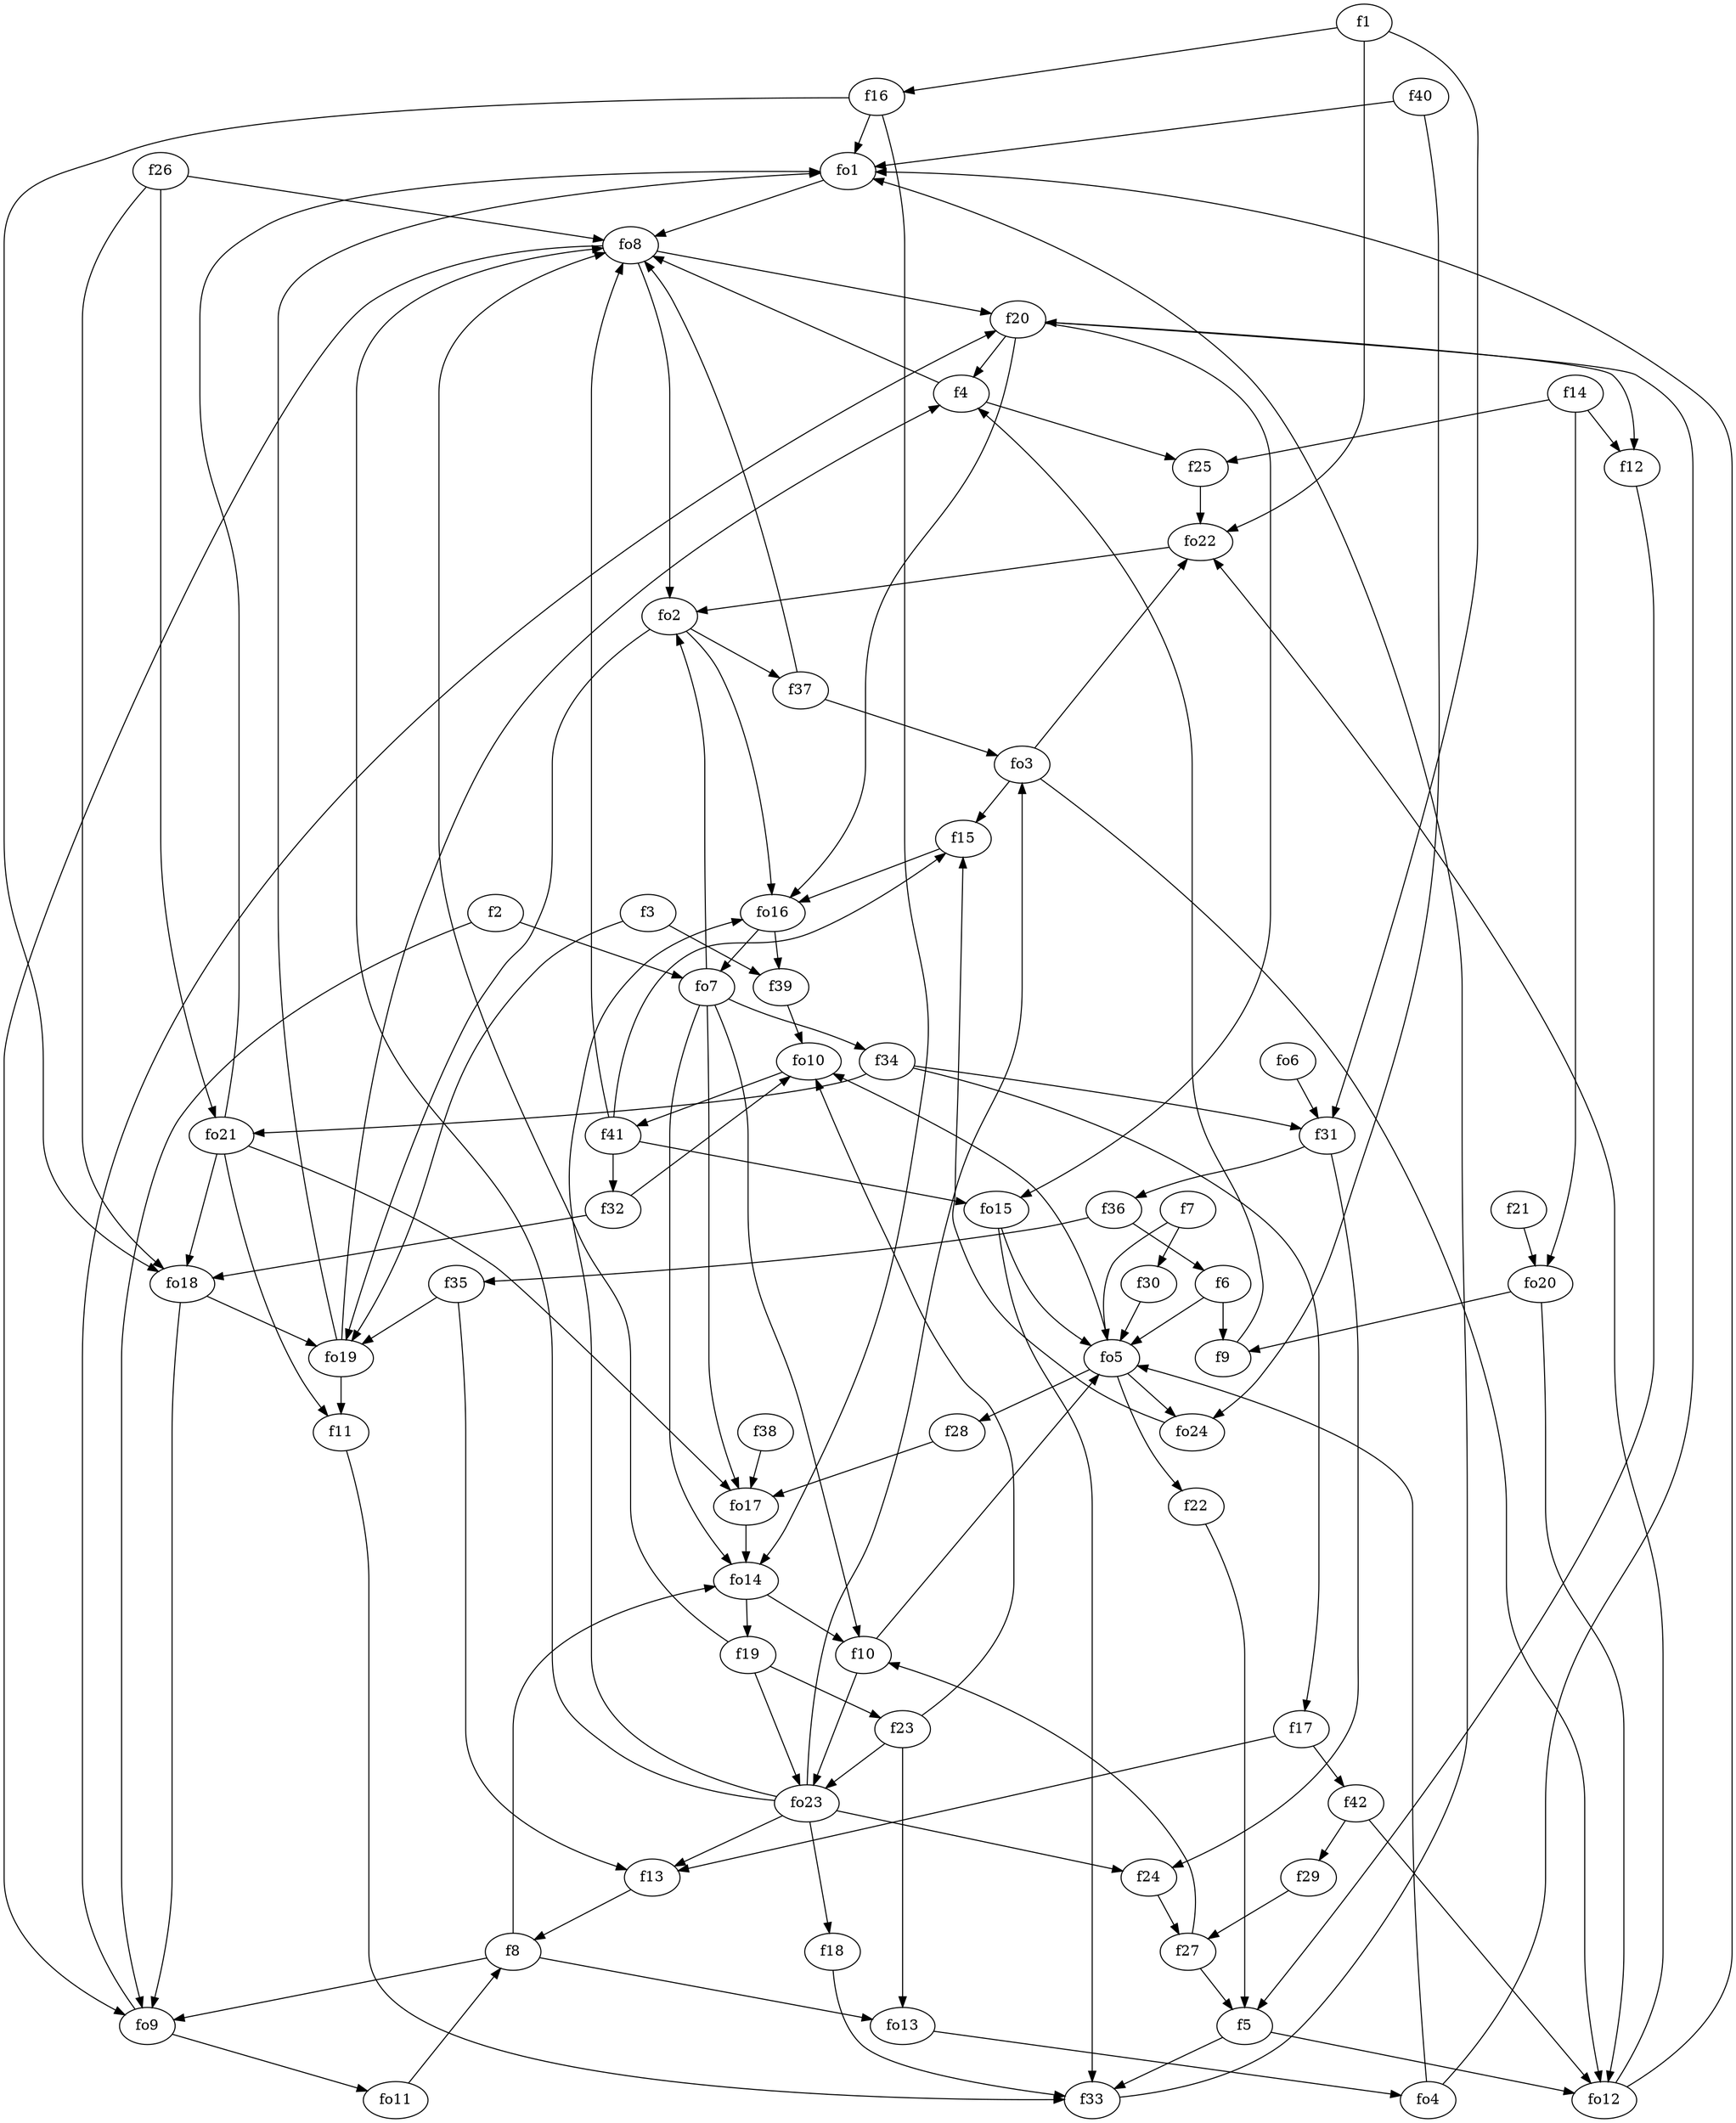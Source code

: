 strict digraph  {
f1;
f2;
f3;
f4;
f5;
f6;
f7;
f8;
f9;
f10;
f11;
f12;
f13;
f14;
f15;
f16;
f17;
f18;
f19;
f20;
f21;
f22;
f23;
f24;
f25;
f26;
f27;
f28;
f29;
f30;
f31;
f32;
f33;
f34;
f35;
f36;
f37;
f38;
f39;
f40;
f41;
f42;
fo1;
fo2;
fo3;
fo4;
fo5;
fo6;
fo7;
fo8;
fo9;
fo10;
fo11;
fo12;
fo13;
fo14;
fo15;
fo16;
fo17;
fo18;
fo19;
fo20;
fo21;
fo22;
fo23;
fo24;
f1 -> f16  [weight=2];
f1 -> fo22  [weight=2];
f1 -> f31  [weight=2];
f2 -> fo7  [weight=2];
f2 -> fo9  [weight=2];
f3 -> fo19  [weight=2];
f3 -> f39  [weight=2];
f4 -> f25  [weight=2];
f4 -> fo8  [weight=2];
f5 -> f33  [weight=2];
f5 -> fo12  [weight=2];
f6 -> fo5  [weight=2];
f6 -> f9  [weight=2];
f7 -> fo5  [weight=2];
f7 -> f30  [weight=2];
f8 -> fo13  [weight=2];
f8 -> fo14  [weight=2];
f8 -> fo9  [weight=2];
f9 -> f4  [weight=2];
f10 -> fo23  [weight=2];
f10 -> fo5  [weight=2];
f11 -> f33  [weight=2];
f12 -> f5  [weight=2];
f13 -> f8  [weight=2];
f14 -> f25  [weight=2];
f14 -> fo20  [weight=2];
f14 -> f12  [weight=2];
f15 -> fo16  [weight=2];
f16 -> fo1  [weight=2];
f16 -> fo14  [weight=2];
f16 -> fo18  [weight=2];
f17 -> f13  [weight=2];
f17 -> f42  [weight=2];
f18 -> f33  [weight=2];
f19 -> fo8  [weight=2];
f19 -> f23  [weight=2];
f19 -> fo23  [weight=2];
f20 -> f4  [weight=2];
f20 -> fo15  [weight=2];
f20 -> f12  [weight=2];
f20 -> fo16  [weight=2];
f21 -> fo20  [weight=2];
f22 -> f5  [weight=2];
f23 -> fo13  [weight=2];
f23 -> fo23  [weight=2];
f23 -> fo10  [weight=2];
f24 -> f27  [weight=2];
f25 -> fo22  [weight=2];
f26 -> fo8  [weight=2];
f26 -> fo21  [weight=2];
f26 -> fo18  [weight=2];
f27 -> f5  [weight=2];
f27 -> f10  [weight=2];
f28 -> fo17  [weight=2];
f29 -> f27  [weight=2];
f30 -> fo5  [weight=2];
f31 -> f24  [weight=2];
f31 -> f36  [weight=2];
f32 -> fo18  [weight=2];
f32 -> fo10  [weight=2];
f33 -> fo1  [weight=2];
f34 -> f31  [weight=2];
f34 -> fo21  [weight=2];
f34 -> f17  [weight=2];
f35 -> f13  [weight=2];
f35 -> fo19  [weight=2];
f36 -> f6  [weight=2];
f36 -> f35  [weight=2];
f37 -> fo8  [weight=2];
f37 -> fo3  [weight=2];
f38 -> fo17  [weight=2];
f39 -> fo10  [weight=2];
f40 -> fo24  [weight=2];
f40 -> fo1  [weight=2];
f41 -> f15  [weight=2];
f41 -> fo8  [weight=2];
f41 -> fo15  [weight=2];
f41 -> f32  [weight=2];
f42 -> fo12  [weight=2];
f42 -> f29  [weight=2];
fo1 -> fo8  [weight=2];
fo2 -> fo19  [weight=2];
fo2 -> f37  [weight=2];
fo2 -> fo16  [weight=2];
fo3 -> fo22  [weight=2];
fo3 -> f15  [weight=2];
fo3 -> fo12  [weight=2];
fo4 -> fo5  [weight=2];
fo4 -> f20  [weight=2];
fo5 -> f22  [weight=2];
fo5 -> fo24  [weight=2];
fo5 -> fo10  [weight=2];
fo5 -> f28  [weight=2];
fo6 -> f31  [weight=2];
fo7 -> fo14  [weight=2];
fo7 -> f10  [weight=2];
fo7 -> fo17  [weight=2];
fo7 -> fo2  [weight=2];
fo7 -> f34  [weight=2];
fo8 -> fo2  [weight=2];
fo8 -> f20  [weight=2];
fo8 -> fo9  [weight=2];
fo9 -> fo11  [weight=2];
fo9 -> f20  [weight=2];
fo10 -> f41  [weight=2];
fo11 -> f8  [weight=2];
fo12 -> fo1  [weight=2];
fo12 -> fo22  [weight=2];
fo13 -> fo4  [weight=2];
fo14 -> f10  [weight=2];
fo14 -> f19  [weight=2];
fo15 -> f33  [weight=2];
fo15 -> fo5  [weight=2];
fo16 -> f39  [weight=2];
fo16 -> fo7  [weight=2];
fo17 -> fo14  [weight=2];
fo18 -> fo19  [weight=2];
fo18 -> fo9  [weight=2];
fo19 -> f4  [weight=2];
fo19 -> fo1  [weight=2];
fo19 -> f11  [weight=2];
fo20 -> fo12  [weight=2];
fo20 -> f9  [weight=2];
fo21 -> f11  [weight=2];
fo21 -> fo1  [weight=2];
fo21 -> fo17  [weight=2];
fo21 -> fo18  [weight=2];
fo22 -> fo2  [weight=2];
fo23 -> fo16  [weight=2];
fo23 -> f18  [weight=2];
fo23 -> fo3  [weight=2];
fo23 -> fo8  [weight=2];
fo23 -> f13  [weight=2];
fo23 -> f24  [weight=2];
fo24 -> f15  [weight=2];
}
